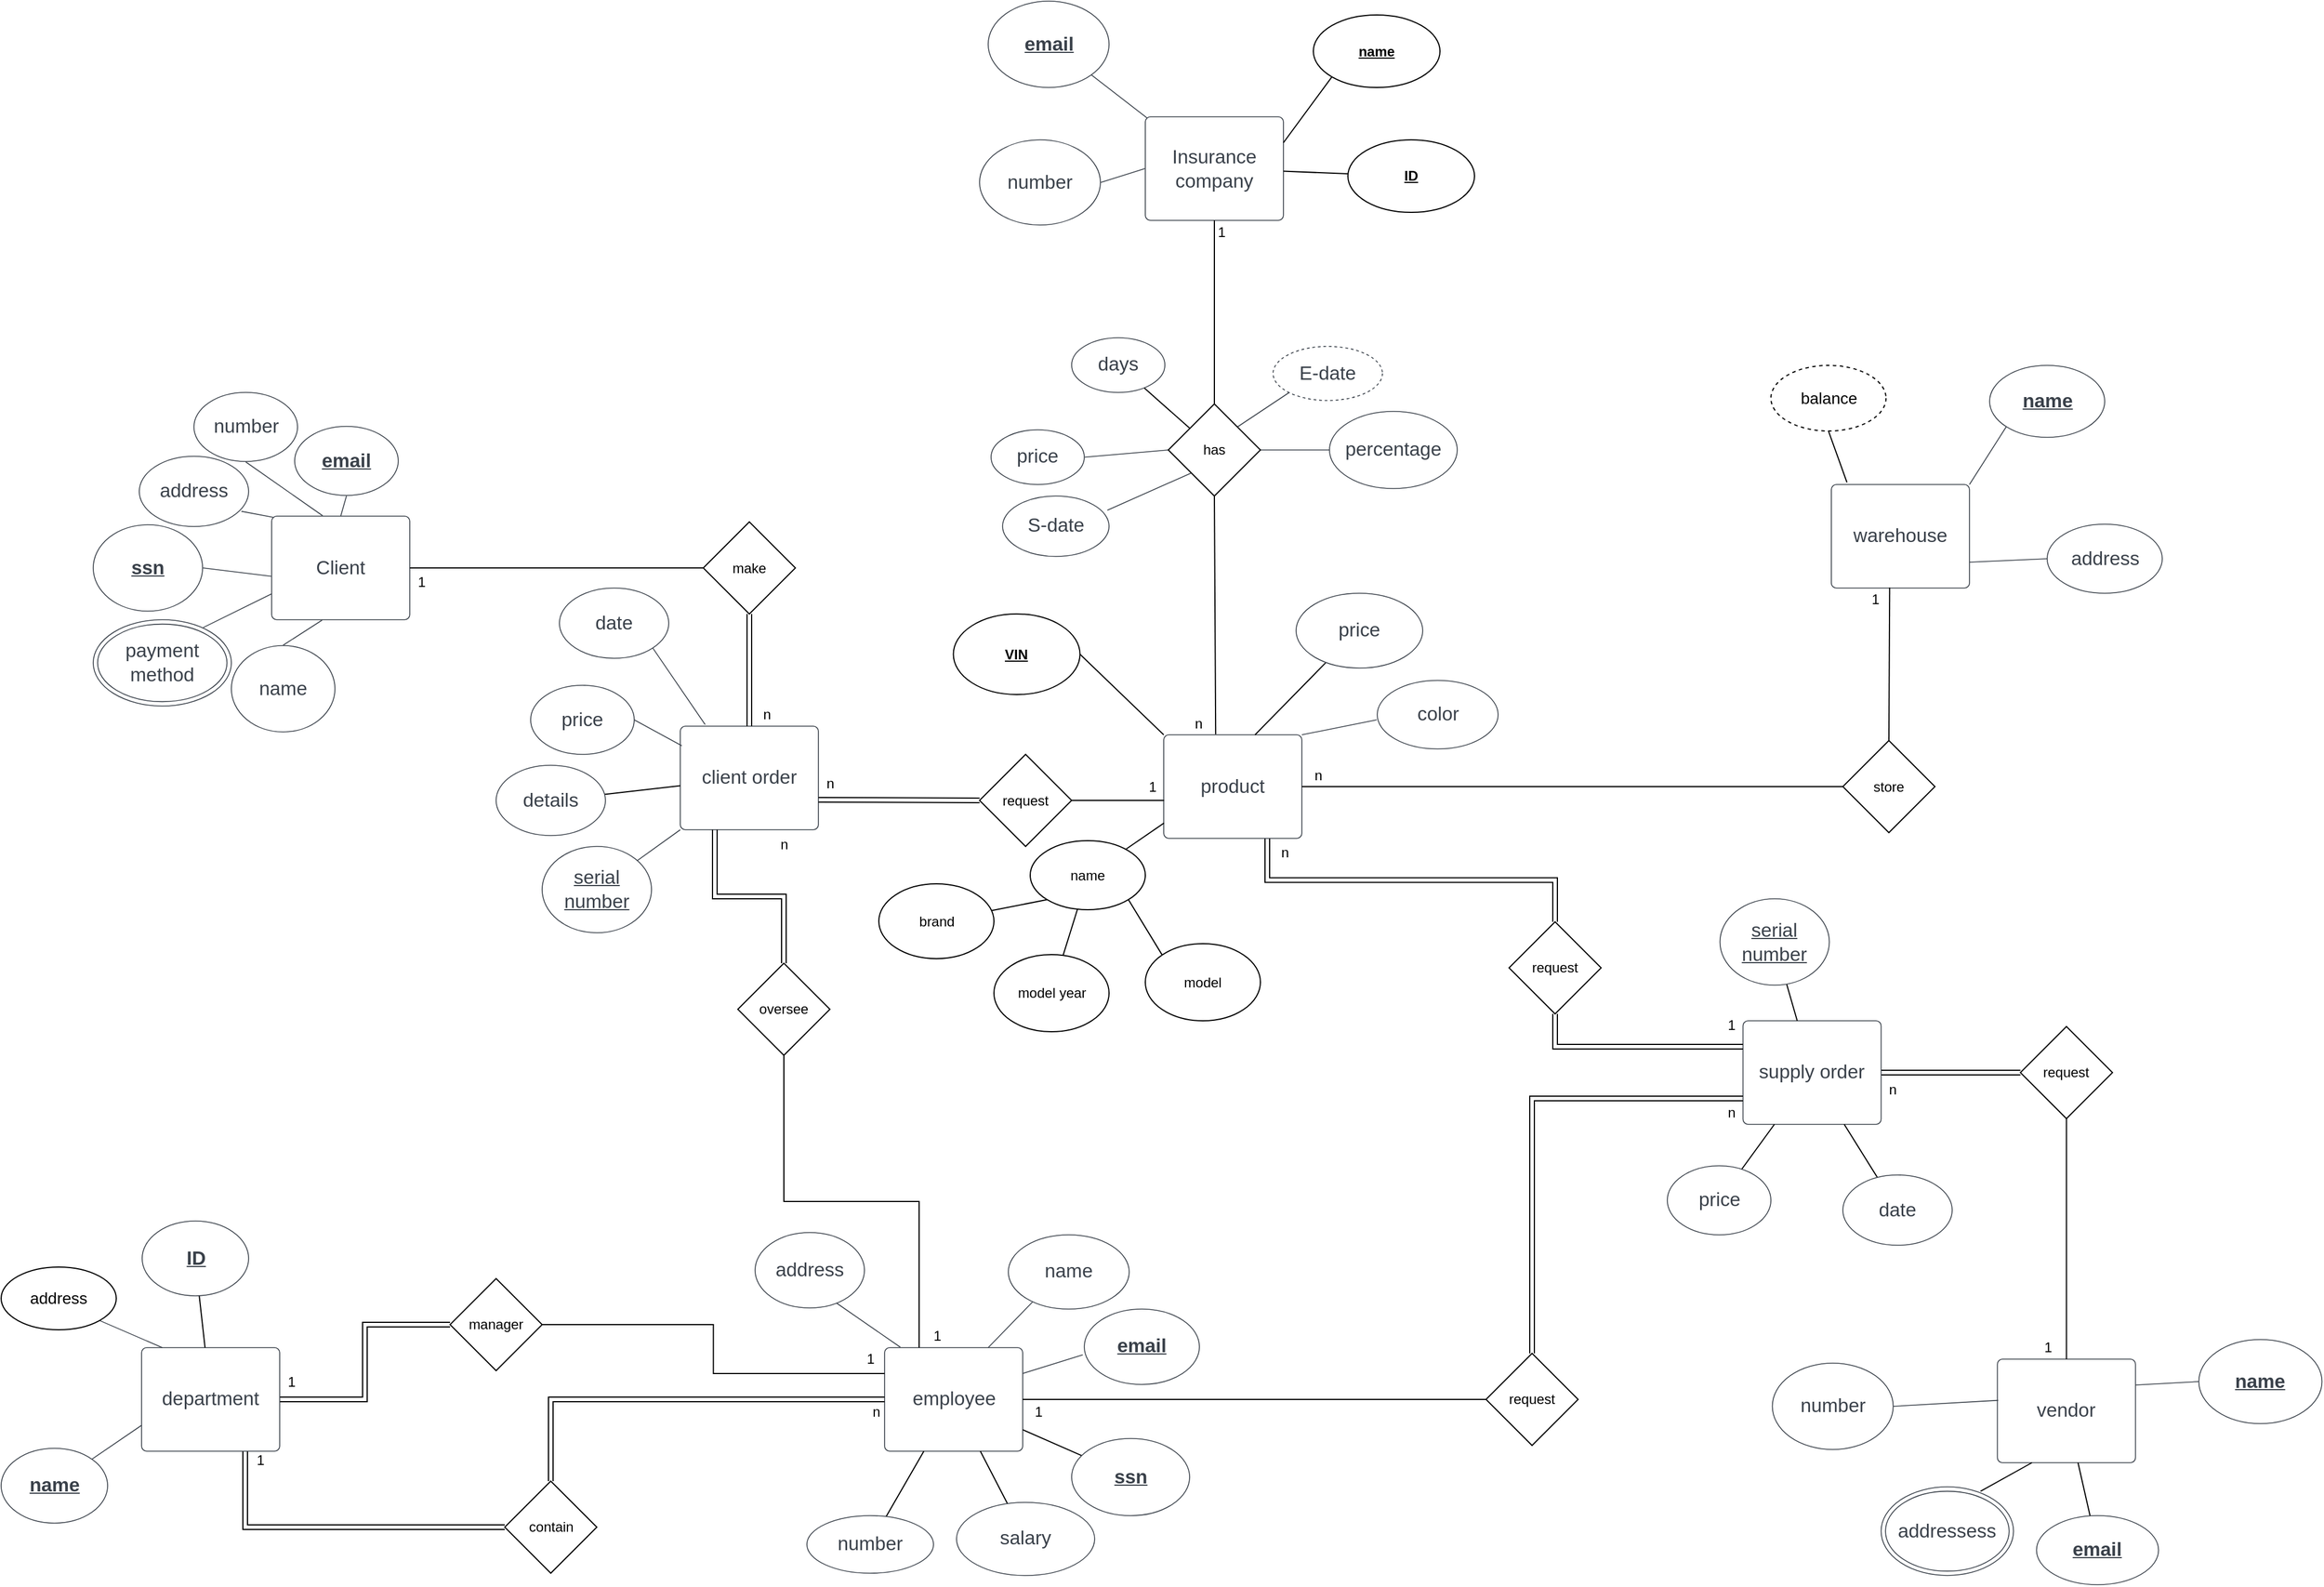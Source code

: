 <mxfile version="18.0.1" type="device"><diagram id="QlkDb2hm-8j36kFK8Ryo" name="Page-1"><mxGraphModel dx="3776" dy="1282" grid="1" gridSize="10" guides="1" tooltips="1" connect="1" arrows="1" fold="1" page="1" pageScale="1" pageWidth="850" pageHeight="1100" math="0" shadow="0" extFonts="Permanent Marker^https://fonts.googleapis.com/css?family=Permanent+Marker"><root><mxCell id="0"/><mxCell id="1" parent="0"/><UserObject label="Client" lucidchartObjectId="ARO3TUdv8oFJ" id="Ju1B-s04wiNiDV9jE0za-29"><mxCell style="html=1;overflow=block;blockSpacing=1;whiteSpace=wrap;fontSize=16.7;fontColor=#3a414a;spacing=9;strokeColor=#3a414a;strokeOpacity=100;rounded=1;absoluteArcSize=1;arcSize=9;strokeWidth=0.8;" parent="1" vertex="1"><mxGeometry x="-1355" y="457.5" width="120" height="90" as="geometry"/></mxCell></UserObject><UserObject label="payment method" lucidchartObjectId="6_O3gvG1D-ET" id="Ju1B-s04wiNiDV9jE0za-30"><mxCell style="html=1;overflow=block;blockSpacing=1;whiteSpace=wrap;shape=doubleEllipse;fontSize=16.7;fontColor=#3a414a;spacing=3.8;strokeColor=#3a414a;strokeOpacity=100;rounded=1;absoluteArcSize=1;arcSize=9;strokeWidth=0.8;" parent="1" vertex="1"><mxGeometry x="-1510" y="547.5" width="120" height="75" as="geometry"/></mxCell></UserObject><UserObject label="&lt;b&gt;ssn&lt;/b&gt;" lucidchartObjectId="~~O3ILNKw1R6" id="Ju1B-s04wiNiDV9jE0za-31"><mxCell style="html=1;overflow=block;blockSpacing=1;whiteSpace=wrap;ellipse;fontSize=16.7;fontColor=#3a414a;fontStyle=4;spacing=3.8;strokeColor=#3a414a;strokeOpacity=100;rounded=1;absoluteArcSize=1;arcSize=9;strokeWidth=0.8;" parent="1" vertex="1"><mxGeometry x="-1510" y="465" width="95" height="75" as="geometry"/></mxCell></UserObject><UserObject label="address" lucidchartObjectId="2jP3n9~RY5-6" id="Ju1B-s04wiNiDV9jE0za-32"><mxCell style="html=1;overflow=block;blockSpacing=1;whiteSpace=wrap;ellipse;fontSize=16.7;fontColor=#3a414a;spacing=3.8;strokeColor=#3a414a;strokeOpacity=100;rounded=1;absoluteArcSize=1;arcSize=9;strokeWidth=0.8;" parent="1" vertex="1"><mxGeometry x="-1470" y="405.5" width="95" height="61" as="geometry"/></mxCell></UserObject><UserObject label="number" lucidchartObjectId="5jP3eJToZjJV" id="Ju1B-s04wiNiDV9jE0za-33"><mxCell style="html=1;overflow=block;blockSpacing=1;whiteSpace=wrap;ellipse;fontSize=16.7;fontColor=#3a414a;spacing=3.8;strokeColor=#3a414a;strokeOpacity=100;rounded=1;absoluteArcSize=1;arcSize=9;strokeWidth=0.8;" parent="1" vertex="1"><mxGeometry x="-1422.5" y="350" width="90" height="60" as="geometry"/></mxCell></UserObject><UserObject label="&lt;u&gt;&lt;b&gt;email&lt;/b&gt;&lt;/u&gt;" lucidchartObjectId="RoP3I6bnpsZC" id="Ju1B-s04wiNiDV9jE0za-34"><mxCell style="html=1;overflow=block;blockSpacing=1;whiteSpace=wrap;ellipse;fontSize=16.7;fontColor=#3a414a;spacing=3.8;strokeColor=#3a414a;strokeOpacity=100;rounded=1;absoluteArcSize=1;arcSize=9;strokeWidth=0.8;" parent="1" vertex="1"><mxGeometry x="-1335" y="379.5" width="90" height="60" as="geometry"/></mxCell></UserObject><UserObject label="name" lucidchartObjectId="HqP3vU1MDUIB" id="Ju1B-s04wiNiDV9jE0za-35"><mxCell style="html=1;overflow=block;blockSpacing=1;whiteSpace=wrap;ellipse;fontSize=16.7;fontColor=#3a414a;spacing=3.8;strokeColor=#3a414a;strokeOpacity=100;rounded=1;absoluteArcSize=1;arcSize=9;strokeWidth=0.8;" parent="1" vertex="1"><mxGeometry x="-1390" y="570" width="90" height="75" as="geometry"/></mxCell></UserObject><UserObject label="" lucidchartObjectId="Df33JLy~ZWLr" id="Ju1B-s04wiNiDV9jE0za-36"><mxCell style="html=1;jettySize=18;whiteSpace=wrap;fontSize=13;strokeColor=#3a414a;strokeOpacity=100;strokeWidth=0.8;rounded=0;startArrow=none;endArrow=none;exitX=0.5;exitY=-0.005;exitPerimeter=0;entryX=0.365;entryY=1.004;entryPerimeter=0;" parent="1" source="Ju1B-s04wiNiDV9jE0za-35" target="Ju1B-s04wiNiDV9jE0za-29" edge="1"><mxGeometry width="100" height="100" relative="1" as="geometry"><Array as="points"/></mxGeometry></mxCell></UserObject><UserObject label="" lucidchartObjectId="Hf33ftryHAC4" id="Ju1B-s04wiNiDV9jE0za-37"><mxCell style="html=1;jettySize=18;whiteSpace=wrap;fontSize=13;strokeColor=#3a414a;strokeOpacity=100;strokeWidth=0.8;rounded=0;startArrow=none;endArrow=none;exitX=1.004;exitY=0.5;exitPerimeter=0;entryX=-0.003;entryY=0.581;entryPerimeter=0;" parent="1" source="Ju1B-s04wiNiDV9jE0za-31" target="Ju1B-s04wiNiDV9jE0za-29" edge="1"><mxGeometry width="100" height="100" relative="1" as="geometry"><Array as="points"/></mxGeometry></mxCell></UserObject><UserObject label="" lucidchartObjectId="Nf33qPYWiicM" id="Ju1B-s04wiNiDV9jE0za-38"><mxCell style="html=1;jettySize=18;whiteSpace=wrap;fontSize=13;strokeColor=#3a414a;strokeOpacity=100;strokeWidth=0.8;rounded=0;startArrow=none;endArrow=none;exitX=0.796;exitY=0.091;exitPerimeter=0;entryX=0;entryY=0.75;entryDx=0;entryDy=0;" parent="1" source="Ju1B-s04wiNiDV9jE0za-30" target="Ju1B-s04wiNiDV9jE0za-29" edge="1"><mxGeometry width="100" height="100" relative="1" as="geometry"><Array as="points"/><mxPoint x="-1360" y="537.5" as="targetPoint"/></mxGeometry></mxCell></UserObject><UserObject label="" lucidchartObjectId="Rf337YIS.cN1" id="Ju1B-s04wiNiDV9jE0za-39"><mxCell style="html=1;jettySize=18;whiteSpace=wrap;fontSize=13;strokeColor=#3a414a;strokeOpacity=100;strokeWidth=0.8;rounded=0;startArrow=none;endArrow=none;exitX=0.934;exitY=0.784;exitPerimeter=0;entryX=0.011;entryY=0.011;entryPerimeter=0;exitDx=0;exitDy=0;" parent="1" source="Ju1B-s04wiNiDV9jE0za-32" target="Ju1B-s04wiNiDV9jE0za-29" edge="1"><mxGeometry width="100" height="100" relative="1" as="geometry"><Array as="points"/></mxGeometry></mxCell></UserObject><UserObject label="" lucidchartObjectId="Wf33rEDzEEgu" id="Ju1B-s04wiNiDV9jE0za-40"><mxCell style="html=1;jettySize=18;whiteSpace=wrap;fontSize=13;strokeColor=#3a414a;strokeOpacity=100;strokeWidth=0.8;rounded=0;startArrow=none;endArrow=none;exitX=0.5;exitY=1.006;exitPerimeter=0;entryX=0.369;entryY=-0.004;entryPerimeter=0;" parent="1" source="Ju1B-s04wiNiDV9jE0za-33" target="Ju1B-s04wiNiDV9jE0za-29" edge="1"><mxGeometry width="100" height="100" relative="1" as="geometry"><Array as="points"/></mxGeometry></mxCell></UserObject><UserObject label="" lucidchartObjectId="3f33YAaPKwKT" id="Ju1B-s04wiNiDV9jE0za-41"><mxCell style="html=1;jettySize=18;whiteSpace=wrap;fontSize=13;strokeColor=#3a414a;strokeOpacity=100;strokeWidth=0.8;rounded=0;startArrow=none;endArrow=none;exitX=0.5;exitY=1.006;exitPerimeter=0;entryX=0.5;entryY=0;entryDx=0;entryDy=0;" parent="1" source="Ju1B-s04wiNiDV9jE0za-34" target="Ju1B-s04wiNiDV9jE0za-29" edge="1"><mxGeometry width="100" height="100" relative="1" as="geometry"><Array as="points"/><mxPoint x="-920" y="407.5" as="targetPoint"/></mxGeometry></mxCell></UserObject><UserObject label="Insurance company" lucidchartObjectId="DRO3cKEF_6A~" id="Ju1B-s04wiNiDV9jE0za-42"><mxCell style="html=1;overflow=block;blockSpacing=1;whiteSpace=wrap;fontSize=16.7;fontColor=#3a414a;spacing=9;strokeColor=#3a414a;strokeOpacity=100;rounded=1;absoluteArcSize=1;arcSize=9;strokeWidth=0.8;" parent="1" vertex="1"><mxGeometry x="-596" y="110.5" width="120" height="90" as="geometry"/></mxCell></UserObject><UserObject label="price" lucidchartObjectId="itP3z_Bdtvdr" id="Ju1B-s04wiNiDV9jE0za-43"><mxCell style="html=1;overflow=block;blockSpacing=1;whiteSpace=wrap;ellipse;fontSize=16.7;fontColor=#3a414a;spacing=3.8;strokeColor=#3a414a;strokeOpacity=100;rounded=1;absoluteArcSize=1;arcSize=9;fixDash=1;strokeWidth=0.8;" parent="1" vertex="1"><mxGeometry x="-730" y="382.5" width="81" height="47.5" as="geometry"/></mxCell></UserObject><UserObject label="number" lucidchartObjectId="~xP3_7B96k4G" id="Ju1B-s04wiNiDV9jE0za-46"><mxCell style="html=1;overflow=block;blockSpacing=1;whiteSpace=wrap;ellipse;fontSize=16.7;fontColor=#3a414a;spacing=3.8;strokeColor=#3a414a;strokeOpacity=100;rounded=1;absoluteArcSize=1;arcSize=9;strokeWidth=0.8;" parent="1" vertex="1"><mxGeometry x="-740" y="130.5" width="105" height="74" as="geometry"/></mxCell></UserObject><UserObject label="E-date" lucidchartObjectId="hFP3Lz~7xg~g" id="Ju1B-s04wiNiDV9jE0za-49"><mxCell style="html=1;overflow=block;blockSpacing=1;whiteSpace=wrap;ellipse;fontSize=16.7;fontColor=#3a414a;spacing=3.8;strokeColor=#3a414a;strokeOpacity=100;rounded=1;absoluteArcSize=1;arcSize=9;strokeWidth=0.8;dashed=1;" parent="1" vertex="1"><mxGeometry x="-485" y="310" width="95" height="47" as="geometry"/></mxCell></UserObject><UserObject label="S-date" lucidchartObjectId="lFP3TyBwA5So" id="Ju1B-s04wiNiDV9jE0za-50"><mxCell style="html=1;overflow=block;blockSpacing=1;whiteSpace=wrap;ellipse;fontSize=16.7;fontColor=#3a414a;spacing=3.8;strokeColor=#3a414a;strokeOpacity=100;rounded=1;absoluteArcSize=1;arcSize=9;strokeWidth=0.8;" parent="1" vertex="1"><mxGeometry x="-720" y="440" width="92.5" height="52.5" as="geometry"/></mxCell></UserObject><UserObject label="percentage" lucidchartObjectId="xHP3GzLvcdSs" id="Ju1B-s04wiNiDV9jE0za-51"><mxCell style="html=1;overflow=block;blockSpacing=1;whiteSpace=wrap;ellipse;fontSize=16.7;fontColor=#3a414a;spacing=3.8;strokeColor=#3a414a;strokeOpacity=100;rounded=1;absoluteArcSize=1;arcSize=9;strokeWidth=0.8;" parent="1" vertex="1"><mxGeometry x="-436" y="366.5" width="111" height="67" as="geometry"/></mxCell></UserObject><UserObject label="&lt;b&gt;&lt;u&gt;email&lt;/u&gt;&lt;/b&gt;" lucidchartObjectId="Q~23PzGVKHS4" id="Ju1B-s04wiNiDV9jE0za-53"><mxCell style="html=1;overflow=block;blockSpacing=1;whiteSpace=wrap;ellipse;fontSize=16.7;fontColor=#3a414a;spacing=3.8;strokeColor=#3a414a;strokeOpacity=100;rounded=1;absoluteArcSize=1;arcSize=9;strokeWidth=0.8;" parent="1" vertex="1"><mxGeometry x="-732.5" y="10" width="105" height="75" as="geometry"/></mxCell></UserObject><UserObject label="" lucidchartObjectId="jb33.KsbgbEO" id="Ju1B-s04wiNiDV9jE0za-54"><mxCell style="html=1;jettySize=18;whiteSpace=wrap;fontSize=13;strokeColor=#3a414a;strokeOpacity=100;strokeWidth=0.8;rounded=0;startArrow=none;endArrow=none;exitX=1.004;exitY=0.5;exitPerimeter=0;entryX=-0.003;entryY=0.5;entryPerimeter=0;" parent="1" source="Ju1B-s04wiNiDV9jE0za-46" target="Ju1B-s04wiNiDV9jE0za-42" edge="1"><mxGeometry width="100" height="100" relative="1" as="geometry"><Array as="points"/></mxGeometry></mxCell></UserObject><UserObject label="" lucidchartObjectId="Hb33UAJziAXG" id="Ju1B-s04wiNiDV9jE0za-55"><mxCell style="html=1;jettySize=18;whiteSpace=wrap;fontSize=13;strokeColor=#3a414a;strokeOpacity=100;strokeWidth=0.8;rounded=0;startArrow=none;endArrow=none;exitX=1;exitY=1;entryX=0.012;entryY=0.01;entryPerimeter=0;exitDx=0;exitDy=0;" parent="1" source="Ju1B-s04wiNiDV9jE0za-53" target="Ju1B-s04wiNiDV9jE0za-42" edge="1"><mxGeometry width="100" height="100" relative="1" as="geometry"><Array as="points"/></mxGeometry></mxCell></UserObject><UserObject label="" lucidchartObjectId="xc33A00ZzyI8" id="Ju1B-s04wiNiDV9jE0za-56"><mxCell style="html=1;jettySize=18;whiteSpace=wrap;fontSize=13;strokeColor=#3a414a;strokeOpacity=100;strokeWidth=0.8;rounded=0;startArrow=none;endArrow=none;exitX=1.004;exitY=0.5;exitPerimeter=0;entryX=0;entryY=0.5;entryDx=0;entryDy=0;" parent="1" source="Ju1B-s04wiNiDV9jE0za-43" target="SkXVqdaL5fs4ID__KrwA-20" edge="1"><mxGeometry width="100" height="100" relative="1" as="geometry"><Array as="points"/><mxPoint x="-142.769" y="434.2" as="targetPoint"/></mxGeometry></mxCell></UserObject><UserObject label="" lucidchartObjectId="6c339YWfg75v" id="Ju1B-s04wiNiDV9jE0za-58"><mxCell style="html=1;jettySize=18;whiteSpace=wrap;fontSize=13;strokeColor=#3a414a;strokeOpacity=100;strokeWidth=0.8;rounded=0;startArrow=none;endArrow=none;exitX=0;exitY=1;entryX=1;entryY=0;entryDx=0;entryDy=0;exitDx=0;exitDy=0;" parent="1" source="Ju1B-s04wiNiDV9jE0za-49" target="SkXVqdaL5fs4ID__KrwA-20" edge="1"><mxGeometry width="100" height="100" relative="1" as="geometry"><Array as="points"/><mxPoint x="-104.5" y="369.625" as="targetPoint"/></mxGeometry></mxCell></UserObject><UserObject label="" lucidchartObjectId="cd33_B96bCLD" id="Ju1B-s04wiNiDV9jE0za-59"><mxCell style="html=1;jettySize=18;whiteSpace=wrap;fontSize=13;strokeColor=#3a414a;strokeOpacity=100;strokeWidth=0.8;rounded=0;startArrow=none;endArrow=none;exitX=0.984;exitY=0.235;exitPerimeter=0;entryX=0;entryY=1;exitDx=0;exitDy=0;entryDx=0;entryDy=0;" parent="1" source="Ju1B-s04wiNiDV9jE0za-50" target="SkXVqdaL5fs4ID__KrwA-20" edge="1"><mxGeometry width="100" height="100" relative="1" as="geometry"><Array as="points"/><mxPoint x="-134.693" y="375.925" as="targetPoint"/></mxGeometry></mxCell></UserObject><UserObject label="" lucidchartObjectId="5d33IGbitTUL" id="Ju1B-s04wiNiDV9jE0za-61"><mxCell style="html=1;jettySize=18;whiteSpace=wrap;fontSize=13;strokeColor=#3a414a;strokeOpacity=100;strokeWidth=0.8;rounded=0;startArrow=none;endArrow=none;entryX=1;entryY=0.5;entryDx=0;entryDy=0;" parent="1" source="Ju1B-s04wiNiDV9jE0za-51" target="SkXVqdaL5fs4ID__KrwA-20" edge="1"><mxGeometry width="100" height="100" relative="1" as="geometry"><Array as="points"/><mxPoint x="-59.81" y="385.525" as="targetPoint"/></mxGeometry></mxCell></UserObject><UserObject label="vendor" lucidchartObjectId="HRO3SlKl6i22" id="Ju1B-s04wiNiDV9jE0za-66"><mxCell style="html=1;overflow=block;blockSpacing=1;whiteSpace=wrap;fontSize=16.7;fontColor=#3a414a;spacing=9;strokeColor=#3a414a;strokeOpacity=100;rounded=1;absoluteArcSize=1;arcSize=9;strokeWidth=0.8;" parent="1" vertex="1"><mxGeometry x="144.25" y="1190" width="120" height="90" as="geometry"/></mxCell></UserObject><UserObject label="&lt;b&gt;&lt;u&gt;name&lt;/u&gt;&lt;/b&gt;" lucidchartObjectId="S023v7f0qhFG" id="Ju1B-s04wiNiDV9jE0za-67"><mxCell style="html=1;overflow=block;blockSpacing=1;whiteSpace=wrap;ellipse;fontSize=16.7;fontColor=#3a414a;spacing=3.8;strokeColor=#3a414a;strokeOpacity=100;rounded=1;absoluteArcSize=1;arcSize=9;strokeWidth=0.8;" parent="1" vertex="1"><mxGeometry x="319.25" y="1173" width="107" height="73" as="geometry"/></mxCell></UserObject><UserObject label="number" lucidchartObjectId="h123T4jv4wJM" id="Ju1B-s04wiNiDV9jE0za-68"><mxCell style="html=1;overflow=block;blockSpacing=1;whiteSpace=wrap;ellipse;fontSize=16.7;fontColor=#3a414a;spacing=3.8;strokeColor=#3a414a;strokeOpacity=100;rounded=1;absoluteArcSize=1;arcSize=9;strokeWidth=0.8;" parent="1" vertex="1"><mxGeometry x="-51.25" y="1193.5" width="105" height="75" as="geometry"/></mxCell></UserObject><mxCell id="aByfSjUK0V7WFtehRuKp-12" value="" style="rounded=0;orthogonalLoop=1;jettySize=auto;html=1;fontSize=14;endArrow=none;endFill=0;" parent="1" source="Ju1B-s04wiNiDV9jE0za-69" target="Ju1B-s04wiNiDV9jE0za-66" edge="1"><mxGeometry relative="1" as="geometry"/></mxCell><UserObject label="&lt;b&gt;&lt;u&gt;email&lt;/u&gt;&lt;/b&gt;" lucidchartObjectId="L123NDHudSAe" id="Ju1B-s04wiNiDV9jE0za-69"><mxCell style="html=1;overflow=block;blockSpacing=1;whiteSpace=wrap;ellipse;fontSize=16.7;fontColor=#3a414a;spacing=3.8;strokeColor=#3a414a;strokeOpacity=100;rounded=1;absoluteArcSize=1;arcSize=9;strokeWidth=0.8;" parent="1" vertex="1"><mxGeometry x="178.25" y="1326" width="106" height="60" as="geometry"/></mxCell></UserObject><mxCell id="aByfSjUK0V7WFtehRuKp-7" value="" style="rounded=0;orthogonalLoop=1;jettySize=auto;html=1;fontSize=14;endArrow=none;endFill=0;exitX=0.751;exitY=0.049;exitDx=0;exitDy=0;exitPerimeter=0;entryX=0.25;entryY=1;entryDx=0;entryDy=0;" parent="1" source="Ju1B-s04wiNiDV9jE0za-70" target="Ju1B-s04wiNiDV9jE0za-66" edge="1"><mxGeometry relative="1" as="geometry"/></mxCell><UserObject label="addressess" lucidchartObjectId="l323j~WBcOJV" id="Ju1B-s04wiNiDV9jE0za-70"><mxCell style="html=1;overflow=block;blockSpacing=1;whiteSpace=wrap;shape=doubleEllipse;fontSize=16.7;fontColor=#3a414a;spacing=3.8;strokeColor=#3a414a;strokeOpacity=100;rounded=1;absoluteArcSize=1;arcSize=9;strokeWidth=0.8;" parent="1" vertex="1"><mxGeometry x="43.25" y="1301" width="115" height="77" as="geometry"/></mxCell></UserObject><UserObject label="" lucidchartObjectId="Ke33TSEnKUas" id="Ju1B-s04wiNiDV9jE0za-72"><mxCell style="html=1;jettySize=18;whiteSpace=wrap;fontSize=13;strokeColor=#3a414a;strokeOpacity=100;strokeWidth=0.8;rounded=0;startArrow=none;endArrow=none;exitX=1;exitY=0.5;entryX=0.006;entryY=0.398;entryPerimeter=0;entryDx=0;entryDy=0;exitDx=0;exitDy=0;" parent="1" source="Ju1B-s04wiNiDV9jE0za-68" target="Ju1B-s04wiNiDV9jE0za-66" edge="1"><mxGeometry width="100" height="100" relative="1" as="geometry"><Array as="points"/></mxGeometry></mxCell></UserObject><UserObject label="" lucidchartObjectId="Ve33058fsw4A" id="Ju1B-s04wiNiDV9jE0za-73"><mxCell style="html=1;jettySize=18;whiteSpace=wrap;fontSize=13;strokeColor=#3a414a;strokeOpacity=100;strokeWidth=0.8;rounded=0;startArrow=none;endArrow=none;exitX=0;exitY=0.5;entryX=1;entryY=0.25;entryDx=0;entryDy=0;exitDx=0;exitDy=0;" parent="1" source="Ju1B-s04wiNiDV9jE0za-67" target="Ju1B-s04wiNiDV9jE0za-66" edge="1"><mxGeometry width="100" height="100" relative="1" as="geometry"><Array as="points"/></mxGeometry></mxCell></UserObject><UserObject label="warehouse" lucidchartObjectId="tRO3mtGlYosb" id="Ju1B-s04wiNiDV9jE0za-75"><mxCell style="html=1;overflow=block;blockSpacing=1;whiteSpace=wrap;fontSize=16.7;fontColor=#3a414a;spacing=9;strokeColor=#3a414a;strokeOpacity=100;rounded=1;absoluteArcSize=1;arcSize=9;strokeWidth=0.8;" parent="1" vertex="1"><mxGeometry y="430" width="120" height="90" as="geometry"/></mxCell></UserObject><UserObject label="name" lucidchartObjectId="sh33huD6KKtm" id="Ju1B-s04wiNiDV9jE0za-76"><mxCell style="html=1;overflow=block;blockSpacing=1;whiteSpace=wrap;ellipse;fontSize=16.7;fontColor=#3a414a;fontStyle=5;spacing=3.8;strokeColor=#3a414a;strokeOpacity=100;rounded=1;absoluteArcSize=1;arcSize=9;strokeWidth=0.8;" parent="1" vertex="1"><mxGeometry x="137.5" y="326.5" width="100" height="62.5" as="geometry"/></mxCell></UserObject><UserObject label="address" lucidchartObjectId="Hh33vHlFmYxC" id="Ju1B-s04wiNiDV9jE0za-77"><mxCell style="html=1;overflow=block;blockSpacing=1;whiteSpace=wrap;ellipse;fontSize=16.7;fontColor=#3a414a;spacing=3.8;strokeColor=#3a414a;strokeOpacity=100;rounded=1;absoluteArcSize=1;arcSize=9;strokeWidth=0.8;" parent="1" vertex="1"><mxGeometry x="187.5" y="464.5" width="100" height="60" as="geometry"/></mxCell></UserObject><UserObject label="" lucidchartObjectId="wj33s~.Vqg_f" id="Ju1B-s04wiNiDV9jE0za-78"><mxCell style="html=1;jettySize=18;whiteSpace=wrap;fontSize=13;strokeColor=#3a414a;strokeOpacity=100;strokeWidth=0.8;rounded=0;startArrow=none;endArrow=none;exitX=0;exitY=1;entryX=1;entryY=0;entryDx=0;entryDy=0;exitDx=0;exitDy=0;" parent="1" source="Ju1B-s04wiNiDV9jE0za-76" target="Ju1B-s04wiNiDV9jE0za-75" edge="1"><mxGeometry width="100" height="100" relative="1" as="geometry"><Array as="points"/></mxGeometry></mxCell></UserObject><UserObject label="" lucidchartObjectId="Dj33AAHMUn7_" id="Ju1B-s04wiNiDV9jE0za-79"><mxCell style="html=1;jettySize=18;whiteSpace=wrap;fontSize=13;strokeColor=#3a414a;strokeOpacity=100;strokeWidth=0.8;rounded=0;startArrow=none;endArrow=none;exitX=0;exitY=0.5;entryX=1;entryY=0.75;entryDx=0;entryDy=0;exitDx=0;exitDy=0;" parent="1" source="Ju1B-s04wiNiDV9jE0za-77" target="Ju1B-s04wiNiDV9jE0za-75" edge="1"><mxGeometry width="100" height="100" relative="1" as="geometry"><Array as="points"/></mxGeometry></mxCell></UserObject><mxCell id="HrIIMEveUIZyqqRJ5HUQ-13" style="edgeStyle=orthogonalEdgeStyle;shape=link;rounded=0;orthogonalLoop=1;jettySize=auto;html=1;exitX=0.75;exitY=1;exitDx=0;exitDy=0;entryX=0.5;entryY=0;entryDx=0;entryDy=0;endArrow=none;endFill=0;" parent="1" source="Ju1B-s04wiNiDV9jE0za-80" target="HrIIMEveUIZyqqRJ5HUQ-11" edge="1"><mxGeometry relative="1" as="geometry"/></mxCell><UserObject label="product" lucidchartObjectId="LRO3M6K7K.2h" id="Ju1B-s04wiNiDV9jE0za-80"><mxCell style="html=1;overflow=block;blockSpacing=1;whiteSpace=wrap;fontSize=16.7;fontColor=#3a414a;spacing=9;strokeColor=#3a414a;strokeOpacity=100;rounded=1;absoluteArcSize=1;arcSize=9;strokeWidth=0.8;" parent="1" vertex="1"><mxGeometry x="-580" y="647.5" width="120" height="90" as="geometry"/></mxCell></UserObject><UserObject label="color" lucidchartObjectId="qn33Ap1LxovI" id="Ju1B-s04wiNiDV9jE0za-85"><mxCell style="html=1;overflow=block;blockSpacing=1;whiteSpace=wrap;ellipse;fontSize=16.7;fontColor=#3a414a;spacing=3.8;strokeColor=#3a414a;strokeOpacity=100;rounded=1;absoluteArcSize=1;arcSize=9;strokeWidth=0.8;" parent="1" vertex="1"><mxGeometry x="-394.5" y="600.25" width="105" height="59.5" as="geometry"/></mxCell></UserObject><mxCell id="Ju1B-s04wiNiDV9jE0za-88" style="edgeStyle=none;rounded=0;orthogonalLoop=1;jettySize=auto;html=1;exitX=0.233;exitY=0.93;exitDx=0;exitDy=0;entryX=0.661;entryY=0;entryDx=0;entryDy=0;endArrow=none;endFill=0;entryPerimeter=0;exitPerimeter=0;" parent="1" source="Ju1B-s04wiNiDV9jE0za-86" target="Ju1B-s04wiNiDV9jE0za-80" edge="1"><mxGeometry relative="1" as="geometry"/></mxCell><UserObject label="price" lucidchartObjectId="tn33qj_WqbMz" id="Ju1B-s04wiNiDV9jE0za-86"><mxCell style="html=1;overflow=block;blockSpacing=1;whiteSpace=wrap;ellipse;fontSize=16.7;fontColor=#3a414a;spacing=3.8;strokeColor=#3a414a;strokeOpacity=100;rounded=1;absoluteArcSize=1;arcSize=9;strokeWidth=0.8;" parent="1" vertex="1"><mxGeometry x="-465" y="524.5" width="110" height="65" as="geometry"/></mxCell></UserObject><UserObject label="" lucidchartObjectId="Cn33RNznYdQq" id="Ju1B-s04wiNiDV9jE0za-87"><mxCell style="html=1;jettySize=18;whiteSpace=wrap;fontSize=13;strokeColor=#3a414a;strokeOpacity=100;strokeWidth=0.8;rounded=0;startArrow=none;endArrow=none;entryX=1;entryY=0;entryDx=0;entryDy=0;" parent="1" target="Ju1B-s04wiNiDV9jE0za-80" edge="1"><mxGeometry width="100" height="100" relative="1" as="geometry"><Array as="points"/><mxPoint x="-395" y="634.5" as="sourcePoint"/></mxGeometry></mxCell></UserObject><UserObject label="client order" lucidchartObjectId="ARO3TUdv8oFJ" id="Ju1B-s04wiNiDV9jE0za-98"><mxCell style="html=1;overflow=block;blockSpacing=1;whiteSpace=wrap;fontSize=16.7;fontColor=#3a414a;spacing=9;strokeColor=#3a414a;strokeOpacity=100;rounded=1;absoluteArcSize=1;arcSize=9;strokeWidth=0.8;" parent="1" vertex="1"><mxGeometry x="-1000" y="640" width="120" height="90" as="geometry"/></mxCell></UserObject><UserObject label="serial number" lucidchartObjectId="~~O3ILNKw1R6" id="Ju1B-s04wiNiDV9jE0za-99"><mxCell style="html=1;overflow=block;blockSpacing=1;whiteSpace=wrap;ellipse;fontSize=16.7;fontColor=#3a414a;fontStyle=4;spacing=3.8;strokeColor=#3a414a;strokeOpacity=100;rounded=1;absoluteArcSize=1;arcSize=9;strokeWidth=0.8;" parent="1" vertex="1"><mxGeometry x="-1120" y="744.5" width="95" height="75" as="geometry"/></mxCell></UserObject><UserObject label="date" lucidchartObjectId="2jP3n9~RY5-6" id="Ju1B-s04wiNiDV9jE0za-100"><mxCell style="html=1;overflow=block;blockSpacing=1;whiteSpace=wrap;ellipse;fontSize=16.7;fontColor=#3a414a;spacing=3.8;strokeColor=#3a414a;strokeOpacity=100;rounded=1;absoluteArcSize=1;arcSize=9;strokeWidth=0.8;" parent="1" vertex="1"><mxGeometry x="-1105" y="520" width="95" height="61" as="geometry"/></mxCell></UserObject><UserObject label="price" lucidchartObjectId="RoP3I6bnpsZC" id="Ju1B-s04wiNiDV9jE0za-102"><mxCell style="html=1;overflow=block;blockSpacing=1;whiteSpace=wrap;ellipse;fontSize=16.7;fontColor=#3a414a;spacing=3.8;strokeColor=#3a414a;strokeOpacity=100;rounded=1;absoluteArcSize=1;arcSize=9;strokeWidth=0.8;" parent="1" vertex="1"><mxGeometry x="-1130" y="604.5" width="90" height="60" as="geometry"/></mxCell></UserObject><UserObject label="" lucidchartObjectId="Hf33ftryHAC4" id="Ju1B-s04wiNiDV9jE0za-103"><mxCell style="html=1;jettySize=18;whiteSpace=wrap;fontSize=13;strokeColor=#3a414a;strokeOpacity=100;strokeWidth=0.8;rounded=0;startArrow=none;endArrow=none;entryX=0;entryY=1;entryDx=0;entryDy=0;" parent="1" source="Ju1B-s04wiNiDV9jE0za-99" target="Ju1B-s04wiNiDV9jE0za-98" edge="1"><mxGeometry width="100" height="100" relative="1" as="geometry"><Array as="points"/></mxGeometry></mxCell></UserObject><UserObject label="" lucidchartObjectId="Rf337YIS.cN1" id="Ju1B-s04wiNiDV9jE0za-104"><mxCell style="html=1;jettySize=18;whiteSpace=wrap;fontSize=13;strokeColor=#3a414a;strokeOpacity=100;strokeWidth=0.8;rounded=0;startArrow=none;endArrow=none;exitX=1;exitY=1;entryX=0.18;entryY=-0.015;entryDx=0;entryDy=0;exitDx=0;exitDy=0;entryPerimeter=0;" parent="1" source="Ju1B-s04wiNiDV9jE0za-100" target="Ju1B-s04wiNiDV9jE0za-98" edge="1"><mxGeometry width="100" height="100" relative="1" as="geometry"><Array as="points"/></mxGeometry></mxCell></UserObject><UserObject label="" lucidchartObjectId="3f33YAaPKwKT" id="Ju1B-s04wiNiDV9jE0za-106"><mxCell style="html=1;jettySize=18;whiteSpace=wrap;fontSize=13;strokeColor=#3a414a;strokeOpacity=100;strokeWidth=0.8;rounded=0;startArrow=none;endArrow=none;exitX=1;exitY=0.5;entryX=0.011;entryY=0.189;entryDx=0;entryDy=0;entryPerimeter=0;exitDx=0;exitDy=0;" parent="1" source="Ju1B-s04wiNiDV9jE0za-102" target="Ju1B-s04wiNiDV9jE0za-98" edge="1"><mxGeometry width="100" height="100" relative="1" as="geometry"><Array as="points"/></mxGeometry></mxCell></UserObject><mxCell id="HrIIMEveUIZyqqRJ5HUQ-6" style="edgeStyle=orthogonalEdgeStyle;rounded=0;orthogonalLoop=1;jettySize=auto;html=1;exitX=1;exitY=0.5;exitDx=0;exitDy=0;entryX=0;entryY=0.5;entryDx=0;entryDy=0;endArrow=none;endFill=0;shape=link;" parent="1" source="Ju1B-s04wiNiDV9jE0za-107" target="SkXVqdaL5fs4ID__KrwA-66" edge="1"><mxGeometry relative="1" as="geometry"/></mxCell><mxCell id="HrIIMEveUIZyqqRJ5HUQ-7" style="edgeStyle=orthogonalEdgeStyle;shape=link;rounded=0;orthogonalLoop=1;jettySize=auto;html=1;exitX=0.75;exitY=1;exitDx=0;exitDy=0;entryX=0;entryY=0.5;entryDx=0;entryDy=0;endArrow=none;endFill=0;" parent="1" source="Ju1B-s04wiNiDV9jE0za-107" target="SkXVqdaL5fs4ID__KrwA-57" edge="1"><mxGeometry relative="1" as="geometry"/></mxCell><UserObject label="department" lucidchartObjectId="ARO3TUdv8oFJ" id="Ju1B-s04wiNiDV9jE0za-107"><mxCell style="html=1;overflow=block;blockSpacing=1;whiteSpace=wrap;fontSize=16.7;fontColor=#3a414a;spacing=9;strokeColor=#3a414a;strokeOpacity=100;rounded=1;absoluteArcSize=1;arcSize=9;strokeWidth=0.8;" parent="1" vertex="1"><mxGeometry x="-1468" y="1180" width="120" height="90" as="geometry"/></mxCell></UserObject><UserObject label="name" lucidchartObjectId="~~O3ILNKw1R6" id="Ju1B-s04wiNiDV9jE0za-108"><mxCell style="html=1;overflow=block;blockSpacing=1;whiteSpace=wrap;ellipse;fontSize=16.7;fontColor=#3a414a;fontStyle=5;spacing=3.8;strokeColor=#3a414a;strokeOpacity=100;rounded=1;absoluteArcSize=1;arcSize=9;strokeWidth=0.8;" parent="1" vertex="1"><mxGeometry x="-1590" y="1267.5" width="92.5" height="65" as="geometry"/></mxCell></UserObject><UserObject label="" lucidchartObjectId="Hf33ftryHAC4" id="Ju1B-s04wiNiDV9jE0za-110"><mxCell style="html=1;jettySize=18;whiteSpace=wrap;fontSize=13;strokeColor=#3a414a;strokeOpacity=100;strokeWidth=0.8;rounded=0;startArrow=none;endArrow=none;exitX=1;exitY=0;entryX=0;entryY=0.75;entryDx=0;entryDy=0;exitDx=0;exitDy=0;" parent="1" source="Ju1B-s04wiNiDV9jE0za-108" target="Ju1B-s04wiNiDV9jE0za-107" edge="1"><mxGeometry width="100" height="100" relative="1" as="geometry"><Array as="points"/></mxGeometry></mxCell></UserObject><UserObject label="" lucidchartObjectId="Rf337YIS.cN1" id="Ju1B-s04wiNiDV9jE0za-111"><mxCell style="html=1;jettySize=18;whiteSpace=wrap;fontSize=13;strokeColor=#3a414a;strokeOpacity=100;strokeWidth=0.8;rounded=0;startArrow=none;endArrow=none;exitX=1;exitY=1;entryX=0.15;entryY=0;entryDx=0;entryDy=0;exitDx=0;exitDy=0;entryPerimeter=0;" parent="1" source="SkXVqdaL5fs4ID__KrwA-122" target="Ju1B-s04wiNiDV9jE0za-107" edge="1"><mxGeometry width="100" height="100" relative="1" as="geometry"><Array as="points"/><mxPoint x="-1444" y="1300.0" as="sourcePoint"/></mxGeometry></mxCell></UserObject><UserObject label="employee" lucidchartObjectId="LRO3M6K7K.2h" id="Ju1B-s04wiNiDV9jE0za-117"><mxCell style="html=1;overflow=block;blockSpacing=1;whiteSpace=wrap;fontSize=16.7;fontColor=#3a414a;spacing=9;strokeColor=#3a414a;strokeOpacity=100;rounded=1;absoluteArcSize=1;arcSize=9;strokeWidth=0.8;" parent="1" vertex="1"><mxGeometry x="-822.5" y="1180" width="120" height="90" as="geometry"/></mxCell></UserObject><UserObject label="name" lucidchartObjectId="ol33IWGq2QXr" id="Ju1B-s04wiNiDV9jE0za-118"><mxCell style="html=1;overflow=block;blockSpacing=1;whiteSpace=wrap;ellipse;fontSize=16.7;fontColor=#3a414a;spacing=3.8;strokeColor=#3a414a;strokeOpacity=100;rounded=1;absoluteArcSize=1;arcSize=9;strokeWidth=0.8;" parent="1" vertex="1"><mxGeometry x="-715" y="1082" width="105" height="64.5" as="geometry"/></mxCell></UserObject><mxCell id="HrIIMEveUIZyqqRJ5HUQ-3" value="" style="rounded=0;orthogonalLoop=1;jettySize=auto;html=1;endArrow=none;endFill=0;" parent="1" source="Ju1B-s04wiNiDV9jE0za-119" target="Ju1B-s04wiNiDV9jE0za-117" edge="1"><mxGeometry relative="1" as="geometry"/></mxCell><UserObject label="ssn" lucidchartObjectId="1l33O8FmixBL" id="Ju1B-s04wiNiDV9jE0za-119"><mxCell style="html=1;overflow=block;blockSpacing=1;whiteSpace=wrap;ellipse;fontSize=16.7;fontColor=#3a414a;fontStyle=5;spacing=3.8;strokeColor=#3a414a;strokeOpacity=100;rounded=1;absoluteArcSize=1;arcSize=9;strokeWidth=0.8;" parent="1" vertex="1"><mxGeometry x="-660" y="1259" width="102.5" height="67" as="geometry"/></mxCell></UserObject><UserObject label="address" lucidchartObjectId="qn33Ap1LxovI" id="Ju1B-s04wiNiDV9jE0za-121"><mxCell style="html=1;overflow=block;blockSpacing=1;whiteSpace=wrap;ellipse;fontSize=16.7;fontColor=#3a414a;spacing=3.8;strokeColor=#3a414a;strokeOpacity=100;rounded=1;absoluteArcSize=1;arcSize=9;strokeWidth=0.8;" parent="1" vertex="1"><mxGeometry x="-935" y="1080" width="95" height="65.5" as="geometry"/></mxCell></UserObject><mxCell id="HrIIMEveUIZyqqRJ5HUQ-5" value="" style="edgeStyle=none;rounded=0;orthogonalLoop=1;jettySize=auto;html=1;endArrow=none;endFill=0;" parent="1" source="Ju1B-s04wiNiDV9jE0za-122" target="Ju1B-s04wiNiDV9jE0za-117" edge="1"><mxGeometry relative="1" as="geometry"/></mxCell><UserObject label="number" lucidchartObjectId="tn33qj_WqbMz" id="Ju1B-s04wiNiDV9jE0za-122"><mxCell style="html=1;overflow=block;blockSpacing=1;whiteSpace=wrap;ellipse;fontSize=16.7;fontColor=#3a414a;spacing=3.8;strokeColor=#3a414a;strokeOpacity=100;rounded=1;absoluteArcSize=1;arcSize=9;strokeWidth=0.8;" parent="1" vertex="1"><mxGeometry x="-890" y="1326" width="110" height="50" as="geometry"/></mxCell></UserObject><mxCell id="HrIIMEveUIZyqqRJ5HUQ-4" value="" style="edgeStyle=none;rounded=0;orthogonalLoop=1;jettySize=auto;html=1;endArrow=none;endFill=0;" parent="1" source="Ju1B-s04wiNiDV9jE0za-123" target="Ju1B-s04wiNiDV9jE0za-117" edge="1"><mxGeometry relative="1" as="geometry"/></mxCell><UserObject label="salary" lucidchartObjectId="aq53OpvKdEPl" id="Ju1B-s04wiNiDV9jE0za-123"><mxCell style="html=1;overflow=block;blockSpacing=1;whiteSpace=wrap;ellipse;fontSize=16.7;fontColor=#3a414a;spacing=3.8;strokeColor=#3a414a;strokeOpacity=100;rounded=1;absoluteArcSize=1;arcSize=9;strokeWidth=0.8;" parent="1" vertex="1"><mxGeometry x="-760" y="1314.5" width="120" height="63.5" as="geometry"/></mxCell></UserObject><UserObject label="&lt;b&gt;&lt;u&gt;email&lt;/u&gt;&lt;/b&gt;" lucidchartObjectId="dq53BaMMNntJ" id="Ju1B-s04wiNiDV9jE0za-124"><mxCell style="html=1;overflow=block;blockSpacing=1;whiteSpace=wrap;ellipse;fontSize=16.7;fontColor=#3a414a;spacing=3.8;strokeColor=#3a414a;strokeOpacity=100;rounded=1;absoluteArcSize=1;arcSize=9;strokeWidth=0.8;" parent="1" vertex="1"><mxGeometry x="-649" y="1146.5" width="100" height="65.5" as="geometry"/></mxCell></UserObject><UserObject label="" lucidchartObjectId="nr53yhEOSoRV" id="Ju1B-s04wiNiDV9jE0za-127"><mxCell style="html=1;jettySize=18;whiteSpace=wrap;fontSize=13;strokeColor=#3a414a;strokeOpacity=100;strokeWidth=0.8;rounded=0;startArrow=none;endArrow=none;exitX=-0.003;exitY=0.5;exitPerimeter=0;entryX=1;entryY=0.25;entryDx=0;entryDy=0;" parent="1" target="Ju1B-s04wiNiDV9jE0za-117" edge="1"><mxGeometry width="100" height="100" relative="1" as="geometry"><Array as="points"/><mxPoint x="-650.3" y="1186.25" as="sourcePoint"/></mxGeometry></mxCell></UserObject><UserObject label="" lucidchartObjectId="yr53wJ-BHI5l" id="Ju1B-s04wiNiDV9jE0za-128"><mxCell style="html=1;jettySize=18;whiteSpace=wrap;fontSize=13;strokeColor=#3a414a;strokeOpacity=100;strokeWidth=0.8;rounded=0;startArrow=none;endArrow=none;exitX=0.2;exitY=0.905;exitPerimeter=0;entryX=0.75;entryY=0;entryDx=0;entryDy=0;" parent="1" source="Ju1B-s04wiNiDV9jE0za-118" target="Ju1B-s04wiNiDV9jE0za-117" edge="1"><mxGeometry width="100" height="100" relative="1" as="geometry"><Array as="points"/></mxGeometry></mxCell></UserObject><UserObject label="" lucidchartObjectId="Dr531IUIBYZp" id="Ju1B-s04wiNiDV9jE0za-129"><mxCell style="html=1;jettySize=18;whiteSpace=wrap;fontSize=13;strokeColor=#3a414a;strokeOpacity=100;strokeWidth=0.8;rounded=0;startArrow=none;endArrow=none;exitX=0.748;exitY=0.939;exitPerimeter=0;entryX=0.114;entryY=-0.004;entryPerimeter=0;" parent="1" source="Ju1B-s04wiNiDV9jE0za-121" target="Ju1B-s04wiNiDV9jE0za-117" edge="1"><mxGeometry width="100" height="100" relative="1" as="geometry"><Array as="points"/></mxGeometry></mxCell></UserObject><mxCell id="SkXVqdaL5fs4ID__KrwA-13" value="store" style="rhombus;whiteSpace=wrap;html=1;" parent="1" vertex="1"><mxGeometry x="10" y="652.5" width="80" height="80" as="geometry"/></mxCell><mxCell id="SkXVqdaL5fs4ID__KrwA-16" value="" style="endArrow=none;html=1;rounded=0;strokeColor=default;edgeStyle=orthogonalEdgeStyle;" parent="1" source="Ju1B-s04wiNiDV9jE0za-80" target="SkXVqdaL5fs4ID__KrwA-13" edge="1"><mxGeometry relative="1" as="geometry"><mxPoint x="-575" y="644.5" as="sourcePoint"/><mxPoint x="-575" y="534.5" as="targetPoint"/></mxGeometry></mxCell><mxCell id="SkXVqdaL5fs4ID__KrwA-17" value="" style="endArrow=none;html=1;rounded=0;strokeColor=default;entryX=0.5;entryY=0;entryDx=0;entryDy=0;exitX=0.422;exitY=0.996;exitDx=0;exitDy=0;exitPerimeter=0;" parent="1" source="Ju1B-s04wiNiDV9jE0za-75" target="SkXVqdaL5fs4ID__KrwA-13" edge="1"><mxGeometry relative="1" as="geometry"><mxPoint x="510" y="470" as="sourcePoint"/><mxPoint x="460" y="540" as="targetPoint"/></mxGeometry></mxCell><mxCell id="aByfSjUK0V7WFtehRuKp-5" value="" style="rounded=0;orthogonalLoop=1;jettySize=auto;html=1;fontSize=14;endArrow=none;endFill=0;entryX=0.376;entryY=-0.006;entryDx=0;entryDy=0;entryPerimeter=0;exitX=0.5;exitY=1;exitDx=0;exitDy=0;" parent="1" source="SkXVqdaL5fs4ID__KrwA-20" target="Ju1B-s04wiNiDV9jE0za-80" edge="1"><mxGeometry relative="1" as="geometry"><mxPoint x="-535" y="624.5" as="targetPoint"/></mxGeometry></mxCell><mxCell id="SkXVqdaL5fs4ID__KrwA-20" value="has" style="rhombus;whiteSpace=wrap;html=1;" parent="1" vertex="1"><mxGeometry x="-576" y="360" width="80" height="80" as="geometry"/></mxCell><mxCell id="SkXVqdaL5fs4ID__KrwA-21" value="" style="endArrow=none;html=1;rounded=0;strokeColor=default;entryX=0.5;entryY=0;entryDx=0;entryDy=0;exitX=0.5;exitY=1;exitDx=0;exitDy=0;edgeStyle=orthogonalEdgeStyle;" parent="1" source="Ju1B-s04wiNiDV9jE0za-42" target="SkXVqdaL5fs4ID__KrwA-20" edge="1"><mxGeometry relative="1" as="geometry"><mxPoint x="-50" y="520" as="sourcePoint"/><mxPoint x="300" y="520" as="targetPoint"/></mxGeometry></mxCell><mxCell id="SkXVqdaL5fs4ID__KrwA-23" value="1" style="text;html=1;align=center;verticalAlign=middle;resizable=0;points=[];autosize=1;strokeColor=none;fillColor=none;" parent="1" vertex="1"><mxGeometry x="-600" y="682.5" width="20" height="20" as="geometry"/></mxCell><mxCell id="SkXVqdaL5fs4ID__KrwA-24" value="1" style="text;html=1;align=center;verticalAlign=middle;resizable=0;points=[];autosize=1;strokeColor=none;fillColor=none;" parent="1" vertex="1"><mxGeometry x="-540" y="200.5" width="20" height="20" as="geometry"/></mxCell><mxCell id="SkXVqdaL5fs4ID__KrwA-25" value="request" style="rhombus;whiteSpace=wrap;html=1;" parent="1" vertex="1"><mxGeometry x="-740" y="664.5" width="80" height="80" as="geometry"/></mxCell><mxCell id="SkXVqdaL5fs4ID__KrwA-27" value="" style="endArrow=none;html=1;rounded=0;strokeColor=default;exitX=1;exitY=0.5;exitDx=0;exitDy=0;edgeStyle=orthogonalEdgeStyle;entryX=0.003;entryY=0.633;entryDx=0;entryDy=0;entryPerimeter=0;" parent="1" source="SkXVqdaL5fs4ID__KrwA-25" target="Ju1B-s04wiNiDV9jE0za-80" edge="1"><mxGeometry relative="1" as="geometry"><mxPoint x="60" y="950" as="sourcePoint"/><mxPoint x="-580" y="705" as="targetPoint"/></mxGeometry></mxCell><mxCell id="SkXVqdaL5fs4ID__KrwA-28" value="n" style="text;html=1;align=center;verticalAlign=middle;resizable=0;points=[];autosize=1;strokeColor=none;fillColor=none;" parent="1" vertex="1"><mxGeometry x="-935" y="620" width="20" height="20" as="geometry"/></mxCell><mxCell id="SkXVqdaL5fs4ID__KrwA-29" value="n" style="text;html=1;align=center;verticalAlign=middle;resizable=0;points=[];autosize=1;strokeColor=none;fillColor=none;" parent="1" vertex="1"><mxGeometry x="-485" y="739.5" width="20" height="20" as="geometry"/></mxCell><mxCell id="HrIIMEveUIZyqqRJ5HUQ-17" style="edgeStyle=orthogonalEdgeStyle;rounded=0;orthogonalLoop=1;jettySize=auto;html=1;exitX=0;exitY=0.5;exitDx=0;exitDy=0;entryX=1;entryY=0.5;entryDx=0;entryDy=0;endArrow=none;endFill=0;shape=link;" parent="1" source="SkXVqdaL5fs4ID__KrwA-31" target="HrIIMEveUIZyqqRJ5HUQ-10" edge="1"><mxGeometry relative="1" as="geometry"/></mxCell><mxCell id="HrIIMEveUIZyqqRJ5HUQ-18" style="edgeStyle=orthogonalEdgeStyle;rounded=0;orthogonalLoop=1;jettySize=auto;html=1;exitX=0.5;exitY=1;exitDx=0;exitDy=0;entryX=0.5;entryY=0;entryDx=0;entryDy=0;endArrow=none;endFill=0;" parent="1" source="SkXVqdaL5fs4ID__KrwA-31" target="Ju1B-s04wiNiDV9jE0za-66" edge="1"><mxGeometry relative="1" as="geometry"/></mxCell><mxCell id="SkXVqdaL5fs4ID__KrwA-31" value="request" style="rhombus;whiteSpace=wrap;html=1;" parent="1" vertex="1"><mxGeometry x="164.25" y="901" width="80" height="80" as="geometry"/></mxCell><mxCell id="SkXVqdaL5fs4ID__KrwA-38" value="" style="endArrow=none;html=1;rounded=0;strokeColor=default;exitX=0;exitY=0.5;exitDx=0;exitDy=0;entryX=1;entryY=0.5;entryDx=0;entryDy=0;" parent="1" source="SkXVqdaL5fs4ID__KrwA-37" target="Ju1B-s04wiNiDV9jE0za-29" edge="1"><mxGeometry relative="1" as="geometry"><mxPoint x="-370" y="690" as="sourcePoint"/><mxPoint x="-210" y="690" as="targetPoint"/></mxGeometry></mxCell><mxCell id="SkXVqdaL5fs4ID__KrwA-40" value="1" style="text;html=1;align=center;verticalAlign=middle;resizable=0;points=[];autosize=1;strokeColor=none;fillColor=none;" parent="1" vertex="1"><mxGeometry x="-1235" y="504.5" width="20" height="20" as="geometry"/></mxCell><mxCell id="SkXVqdaL5fs4ID__KrwA-50" value="1" style="text;html=1;align=center;verticalAlign=middle;resizable=0;points=[];autosize=1;strokeColor=none;fillColor=none;" parent="1" vertex="1"><mxGeometry x="27.5" y="520" width="20" height="20" as="geometry"/></mxCell><mxCell id="SkXVqdaL5fs4ID__KrwA-51" value="oversee" style="rhombus;whiteSpace=wrap;html=1;" parent="1" vertex="1"><mxGeometry x="-950" y="846" width="80" height="80" as="geometry"/></mxCell><mxCell id="SkXVqdaL5fs4ID__KrwA-52" value="" style="endArrow=none;html=1;rounded=0;strokeColor=default;exitX=0.25;exitY=0;exitDx=0;exitDy=0;entryX=0.5;entryY=1;entryDx=0;entryDy=0;edgeStyle=orthogonalEdgeStyle;" parent="1" source="Ju1B-s04wiNiDV9jE0za-117" target="SkXVqdaL5fs4ID__KrwA-51" edge="1"><mxGeometry relative="1" as="geometry"><mxPoint x="-620" y="710" as="sourcePoint"/><mxPoint x="-460" y="710" as="targetPoint"/></mxGeometry></mxCell><mxCell id="SkXVqdaL5fs4ID__KrwA-57" value="contain" style="rhombus;whiteSpace=wrap;html=1;" parent="1" vertex="1"><mxGeometry x="-1152.5" y="1296" width="80" height="80" as="geometry"/></mxCell><mxCell id="SkXVqdaL5fs4ID__KrwA-64" value="1" style="text;html=1;align=center;verticalAlign=middle;resizable=0;points=[];autosize=1;strokeColor=none;fillColor=none;" parent="1" vertex="1"><mxGeometry x="-1348" y="1200" width="20" height="20" as="geometry"/></mxCell><mxCell id="SkXVqdaL5fs4ID__KrwA-66" value="manager" style="rhombus;whiteSpace=wrap;html=1;" parent="1" vertex="1"><mxGeometry x="-1200" y="1120" width="80" height="80" as="geometry"/></mxCell><mxCell id="SkXVqdaL5fs4ID__KrwA-68" value="" style="endArrow=none;html=1;rounded=0;strokeColor=default;entryX=1;entryY=0.5;entryDx=0;entryDy=0;exitX=0;exitY=0.25;exitDx=0;exitDy=0;edgeStyle=orthogonalEdgeStyle;" parent="1" source="Ju1B-s04wiNiDV9jE0za-117" target="SkXVqdaL5fs4ID__KrwA-66" edge="1"><mxGeometry relative="1" as="geometry"><mxPoint x="-460" y="437.143" as="sourcePoint"/><mxPoint x="-550" y="690" as="targetPoint"/></mxGeometry></mxCell><mxCell id="SkXVqdaL5fs4ID__KrwA-70" value="1" style="text;html=1;align=center;verticalAlign=middle;resizable=0;points=[];autosize=1;strokeColor=none;fillColor=none;" parent="1" vertex="1"><mxGeometry x="-1375" y="1267.5" width="20" height="20" as="geometry"/></mxCell><mxCell id="aByfSjUK0V7WFtehRuKp-2" value="" style="edgeStyle=orthogonalEdgeStyle;shape=link;rounded=0;orthogonalLoop=1;jettySize=auto;html=1;fontSize=14;entryX=0.5;entryY=0;entryDx=0;entryDy=0;" parent="1" source="SkXVqdaL5fs4ID__KrwA-37" target="Ju1B-s04wiNiDV9jE0za-98" edge="1"><mxGeometry relative="1" as="geometry"><mxPoint x="-950" y="622.5" as="targetPoint"/></mxGeometry></mxCell><mxCell id="SkXVqdaL5fs4ID__KrwA-37" value="make" style="rhombus;whiteSpace=wrap;html=1;" parent="1" vertex="1"><mxGeometry x="-980" y="462.5" width="80" height="80" as="geometry"/></mxCell><mxCell id="SkXVqdaL5fs4ID__KrwA-97" value="" style="endArrow=none;html=1;rounded=0;strokeColor=default;exitX=0.5;exitY=0;exitDx=0;exitDy=0;entryX=0.25;entryY=1;entryDx=0;entryDy=0;shape=link;edgeStyle=orthogonalEdgeStyle;" parent="1" source="SkXVqdaL5fs4ID__KrwA-51" target="Ju1B-s04wiNiDV9jE0za-98" edge="1"><mxGeometry relative="1" as="geometry"><mxPoint x="-660" y="980" as="sourcePoint"/><mxPoint x="-500" y="980" as="targetPoint"/></mxGeometry></mxCell><mxCell id="SkXVqdaL5fs4ID__KrwA-101" value="" style="endArrow=none;html=1;rounded=0;strokeColor=default;entryX=0;entryY=0.5;entryDx=0;entryDy=0;shape=link;edgeStyle=orthogonalEdgeStyle;" parent="1" target="SkXVqdaL5fs4ID__KrwA-25" edge="1"><mxGeometry relative="1" as="geometry"><mxPoint x="-880" y="704" as="sourcePoint"/><mxPoint x="-290" y="1030" as="targetPoint"/></mxGeometry></mxCell><mxCell id="SkXVqdaL5fs4ID__KrwA-102" value="" style="endArrow=none;html=1;rounded=0;strokeColor=default;entryX=0.5;entryY=0;entryDx=0;entryDy=0;shape=link;edgeStyle=orthogonalEdgeStyle;exitX=0;exitY=0.5;exitDx=0;exitDy=0;" parent="1" source="Ju1B-s04wiNiDV9jE0za-117" target="SkXVqdaL5fs4ID__KrwA-57" edge="1"><mxGeometry relative="1" as="geometry"><mxPoint x="-620" y="430" as="sourcePoint"/><mxPoint x="-110" y="820" as="targetPoint"/></mxGeometry></mxCell><mxCell id="SkXVqdaL5fs4ID__KrwA-110" value="name" style="ellipse;whiteSpace=wrap;html=1;" parent="1" vertex="1"><mxGeometry x="-696" y="739.5" width="100" height="60" as="geometry"/></mxCell><mxCell id="SkXVqdaL5fs4ID__KrwA-111" value="brand" style="ellipse;whiteSpace=wrap;html=1;" parent="1" vertex="1"><mxGeometry x="-827.5" y="777" width="100" height="65" as="geometry"/></mxCell><mxCell id="SkXVqdaL5fs4ID__KrwA-112" value="model year" style="ellipse;whiteSpace=wrap;html=1;" parent="1" vertex="1"><mxGeometry x="-727.5" y="838.5" width="100" height="67" as="geometry"/></mxCell><mxCell id="SkXVqdaL5fs4ID__KrwA-113" value="" style="endArrow=none;html=1;rounded=0;strokeColor=default;entryX=0.002;entryY=0.852;entryDx=0;entryDy=0;entryPerimeter=0;" parent="1" source="SkXVqdaL5fs4ID__KrwA-110" target="Ju1B-s04wiNiDV9jE0za-80" edge="1"><mxGeometry relative="1" as="geometry"><mxPoint x="-845" y="734.5" as="sourcePoint"/><mxPoint x="-570" y="740" as="targetPoint"/></mxGeometry></mxCell><mxCell id="SkXVqdaL5fs4ID__KrwA-114" value="" style="endArrow=none;html=1;rounded=0;strokeColor=default;exitX=0;exitY=1;exitDx=0;exitDy=0;" parent="1" source="SkXVqdaL5fs4ID__KrwA-110" target="SkXVqdaL5fs4ID__KrwA-111" edge="1"><mxGeometry relative="1" as="geometry"><mxPoint x="-762.75" y="799.5" as="sourcePoint"/><mxPoint x="-602.75" y="799.5" as="targetPoint"/></mxGeometry></mxCell><mxCell id="SkXVqdaL5fs4ID__KrwA-115" value="" style="endArrow=none;html=1;rounded=0;strokeColor=default;" parent="1" source="SkXVqdaL5fs4ID__KrwA-110" target="SkXVqdaL5fs4ID__KrwA-112" edge="1"><mxGeometry relative="1" as="geometry"><mxPoint x="-802.75" y="879.5" as="sourcePoint"/><mxPoint x="-692.75" y="859.5" as="targetPoint"/></mxGeometry></mxCell><mxCell id="SkXVqdaL5fs4ID__KrwA-116" value="&lt;b&gt;&lt;u&gt;VIN&lt;/u&gt;&lt;/b&gt;" style="ellipse;whiteSpace=wrap;html=1;" parent="1" vertex="1"><mxGeometry x="-762.75" y="542.5" width="110" height="70" as="geometry"/></mxCell><mxCell id="SkXVqdaL5fs4ID__KrwA-117" value="" style="endArrow=none;html=1;rounded=0;strokeColor=default;exitX=1;exitY=0.5;exitDx=0;exitDy=0;entryX=0;entryY=0;entryDx=0;entryDy=0;" parent="1" source="SkXVqdaL5fs4ID__KrwA-116" target="Ju1B-s04wiNiDV9jE0za-80" edge="1"><mxGeometry relative="1" as="geometry"><mxPoint x="-625" y="734.5" as="sourcePoint"/><mxPoint x="-465" y="734.5" as="targetPoint"/></mxGeometry></mxCell><mxCell id="SkXVqdaL5fs4ID__KrwA-118" value="&lt;font style=&quot;font-size: 14px&quot;&gt;balance&lt;/font&gt;" style="ellipse;whiteSpace=wrap;html=1;dashed=1;" parent="1" vertex="1"><mxGeometry x="-52.5" y="326.5" width="100" height="57" as="geometry"/></mxCell><mxCell id="SkXVqdaL5fs4ID__KrwA-119" value="" style="endArrow=none;html=1;rounded=0;strokeColor=default;exitX=0.5;exitY=1;exitDx=0;exitDy=0;entryX=0.113;entryY=-0.02;entryDx=0;entryDy=0;entryPerimeter=0;" parent="1" source="SkXVqdaL5fs4ID__KrwA-118" target="Ju1B-s04wiNiDV9jE0za-75" edge="1"><mxGeometry relative="1" as="geometry"><mxPoint x="857.5" y="600" as="sourcePoint"/><mxPoint x="1017.5" y="600" as="targetPoint"/></mxGeometry></mxCell><mxCell id="SkXVqdaL5fs4ID__KrwA-120" value="&lt;u&gt;&lt;b&gt;name&lt;/b&gt;&lt;/u&gt;" style="ellipse;whiteSpace=wrap;html=1;" parent="1" vertex="1"><mxGeometry x="-450" y="22" width="110" height="63" as="geometry"/></mxCell><mxCell id="SkXVqdaL5fs4ID__KrwA-121" value="" style="endArrow=none;html=1;rounded=0;strokeColor=default;exitX=1;exitY=0.25;exitDx=0;exitDy=0;entryX=0;entryY=1;entryDx=0;entryDy=0;" parent="1" source="Ju1B-s04wiNiDV9jE0za-42" target="SkXVqdaL5fs4ID__KrwA-120" edge="1"><mxGeometry relative="1" as="geometry"><mxPoint x="-476" y="130.5" as="sourcePoint"/><mxPoint x="-316" y="130.5" as="targetPoint"/></mxGeometry></mxCell><mxCell id="SkXVqdaL5fs4ID__KrwA-122" value="&lt;font style=&quot;font-size: 14px&quot;&gt;address&lt;/font&gt;" style="ellipse;whiteSpace=wrap;html=1;" parent="1" vertex="1"><mxGeometry x="-1590" y="1110" width="100" height="54.5" as="geometry"/></mxCell><mxCell id="aByfSjUK0V7WFtehRuKp-13" value="1" style="text;html=1;align=center;verticalAlign=middle;resizable=0;points=[];autosize=1;strokeColor=none;fillColor=none;" parent="1" vertex="1"><mxGeometry x="178.25" y="1170" width="20" height="20" as="geometry"/></mxCell><mxCell id="aByfSjUK0V7WFtehRuKp-16" value="n" style="text;html=1;align=center;verticalAlign=middle;resizable=0;points=[];autosize=1;strokeColor=none;fillColor=none;" parent="1" vertex="1"><mxGeometry x="-456" y="672.5" width="20" height="20" as="geometry"/></mxCell><mxCell id="aByfSjUK0V7WFtehRuKp-19" value="n" style="text;html=1;align=center;verticalAlign=middle;resizable=0;points=[];autosize=1;strokeColor=none;fillColor=none;" parent="1" vertex="1"><mxGeometry x="-560" y="627.5" width="20" height="20" as="geometry"/></mxCell><mxCell id="aByfSjUK0V7WFtehRuKp-20" value="n" style="text;html=1;align=center;verticalAlign=middle;resizable=0;points=[];autosize=1;strokeColor=none;fillColor=none;" parent="1" vertex="1"><mxGeometry x="-880" y="680" width="20" height="20" as="geometry"/></mxCell><mxCell id="aByfSjUK0V7WFtehRuKp-21" value="n" style="text;html=1;align=center;verticalAlign=middle;resizable=0;points=[];autosize=1;strokeColor=none;fillColor=none;" parent="1" vertex="1"><mxGeometry x="-920" y="732.5" width="20" height="20" as="geometry"/></mxCell><mxCell id="BAYJBCDwnZYfDggIVvec-2" style="rounded=0;orthogonalLoop=1;jettySize=auto;html=1;exitX=0;exitY=0;exitDx=0;exitDy=0;entryX=1;entryY=1;entryDx=0;entryDy=0;strokeColor=default;endArrow=none;endFill=0;" parent="1" source="BAYJBCDwnZYfDggIVvec-1" target="SkXVqdaL5fs4ID__KrwA-110" edge="1"><mxGeometry relative="1" as="geometry"/></mxCell><mxCell id="BAYJBCDwnZYfDggIVvec-1" value="model" style="ellipse;whiteSpace=wrap;html=1;" parent="1" vertex="1"><mxGeometry x="-596" y="829" width="100" height="67" as="geometry"/></mxCell><mxCell id="RaLxI9k4qilBz-y5j8NR-2" value="" style="rounded=0;orthogonalLoop=1;jettySize=auto;html=1;endArrow=none;endFill=0;" parent="1" source="RaLxI9k4qilBz-y5j8NR-1" target="Ju1B-s04wiNiDV9jE0za-98" edge="1"><mxGeometry relative="1" as="geometry"/></mxCell><UserObject label="details" lucidchartObjectId="2jP3n9~RY5-6" id="RaLxI9k4qilBz-y5j8NR-1"><mxCell style="html=1;overflow=block;blockSpacing=1;whiteSpace=wrap;ellipse;fontSize=16.7;fontColor=#3a414a;spacing=3.8;strokeColor=#3a414a;strokeOpacity=100;rounded=1;absoluteArcSize=1;arcSize=9;strokeWidth=0.8;" parent="1" vertex="1"><mxGeometry x="-1160" y="674" width="95" height="61" as="geometry"/></mxCell></UserObject><mxCell id="evy9nAFSWa5VJSkoR7bO-2" value="" style="rounded=0;orthogonalLoop=1;jettySize=auto;html=1;endArrow=none;endFill=0;" parent="1" source="evy9nAFSWa5VJSkoR7bO-1" target="Ju1B-s04wiNiDV9jE0za-107" edge="1"><mxGeometry relative="1" as="geometry"/></mxCell><UserObject label="ID" lucidchartObjectId="~~O3ILNKw1R6" id="evy9nAFSWa5VJSkoR7bO-1"><mxCell style="html=1;overflow=block;blockSpacing=1;whiteSpace=wrap;ellipse;fontSize=16.7;fontColor=#3a414a;fontStyle=5;spacing=3.8;strokeColor=#3a414a;strokeOpacity=100;rounded=1;absoluteArcSize=1;arcSize=9;strokeWidth=0.8;" parent="1" vertex="1"><mxGeometry x="-1467.5" y="1070" width="92.5" height="65" as="geometry"/></mxCell></UserObject><mxCell id="evy9nAFSWa5VJSkoR7bO-4" value="" style="edgeStyle=none;rounded=0;orthogonalLoop=1;jettySize=auto;html=1;endArrow=none;endFill=0;" parent="1" source="evy9nAFSWa5VJSkoR7bO-3" target="SkXVqdaL5fs4ID__KrwA-20" edge="1"><mxGeometry relative="1" as="geometry"/></mxCell><UserObject label="days" lucidchartObjectId="itP3z_Bdtvdr" id="evy9nAFSWa5VJSkoR7bO-3"><mxCell style="html=1;overflow=block;blockSpacing=1;whiteSpace=wrap;ellipse;fontSize=16.7;fontColor=#3a414a;spacing=3.8;strokeColor=#3a414a;strokeOpacity=100;rounded=1;absoluteArcSize=1;arcSize=9;fixDash=1;strokeWidth=0.8;" parent="1" vertex="1"><mxGeometry x="-660" y="302.5" width="81" height="47.5" as="geometry"/></mxCell></UserObject><mxCell id="HrIIMEveUIZyqqRJ5HUQ-8" value="1" style="text;html=1;align=center;verticalAlign=middle;resizable=0;points=[];autosize=1;strokeColor=none;fillColor=none;" parent="1" vertex="1"><mxGeometry x="-845" y="1180" width="20" height="20" as="geometry"/></mxCell><mxCell id="HrIIMEveUIZyqqRJ5HUQ-9" value="n" style="text;html=1;align=center;verticalAlign=middle;resizable=0;points=[];autosize=1;strokeColor=none;fillColor=none;" parent="1" vertex="1"><mxGeometry x="-840" y="1226" width="20" height="20" as="geometry"/></mxCell><UserObject label="supply order" lucidchartObjectId="HRO3SlKl6i22" id="HrIIMEveUIZyqqRJ5HUQ-10"><mxCell style="html=1;overflow=block;blockSpacing=1;whiteSpace=wrap;fontSize=16.7;fontColor=#3a414a;spacing=9;strokeColor=#3a414a;strokeOpacity=100;rounded=1;absoluteArcSize=1;arcSize=9;strokeWidth=0.8;" parent="1" vertex="1"><mxGeometry x="-76.75" y="896" width="120" height="90" as="geometry"/></mxCell></UserObject><mxCell id="HrIIMEveUIZyqqRJ5HUQ-14" style="edgeStyle=orthogonalEdgeStyle;rounded=0;orthogonalLoop=1;jettySize=auto;html=1;exitX=0.5;exitY=1;exitDx=0;exitDy=0;entryX=0;entryY=0.25;entryDx=0;entryDy=0;endArrow=none;endFill=0;shape=link;" parent="1" source="HrIIMEveUIZyqqRJ5HUQ-11" target="HrIIMEveUIZyqqRJ5HUQ-10" edge="1"><mxGeometry relative="1" as="geometry"/></mxCell><mxCell id="HrIIMEveUIZyqqRJ5HUQ-11" value="request" style="rhombus;whiteSpace=wrap;html=1;" parent="1" vertex="1"><mxGeometry x="-280" y="810" width="80" height="80" as="geometry"/></mxCell><mxCell id="HrIIMEveUIZyqqRJ5HUQ-15" style="edgeStyle=orthogonalEdgeStyle;rounded=0;orthogonalLoop=1;jettySize=auto;html=1;exitX=0;exitY=0.5;exitDx=0;exitDy=0;entryX=1;entryY=0.5;entryDx=0;entryDy=0;endArrow=none;endFill=0;" parent="1" source="HrIIMEveUIZyqqRJ5HUQ-12" target="Ju1B-s04wiNiDV9jE0za-117" edge="1"><mxGeometry relative="1" as="geometry"/></mxCell><mxCell id="HrIIMEveUIZyqqRJ5HUQ-16" style="edgeStyle=orthogonalEdgeStyle;rounded=0;orthogonalLoop=1;jettySize=auto;html=1;exitX=0.5;exitY=0;exitDx=0;exitDy=0;entryX=0;entryY=0.75;entryDx=0;entryDy=0;endArrow=none;endFill=0;shape=link;" parent="1" source="HrIIMEveUIZyqqRJ5HUQ-12" target="HrIIMEveUIZyqqRJ5HUQ-10" edge="1"><mxGeometry relative="1" as="geometry"/></mxCell><mxCell id="HrIIMEveUIZyqqRJ5HUQ-12" value="request" style="rhombus;whiteSpace=wrap;html=1;" parent="1" vertex="1"><mxGeometry x="-300" y="1185" width="80" height="80" as="geometry"/></mxCell><mxCell id="HrIIMEveUIZyqqRJ5HUQ-19" value="1" style="text;html=1;align=center;verticalAlign=middle;resizable=0;points=[];autosize=1;strokeColor=none;fillColor=none;" parent="1" vertex="1"><mxGeometry x="-699.5" y="1226" width="20" height="20" as="geometry"/></mxCell><mxCell id="HrIIMEveUIZyqqRJ5HUQ-20" value="n" style="text;html=1;align=center;verticalAlign=middle;resizable=0;points=[];autosize=1;strokeColor=none;fillColor=none;" parent="1" vertex="1"><mxGeometry x="-96.75" y="966" width="20" height="20" as="geometry"/></mxCell><mxCell id="HrIIMEveUIZyqqRJ5HUQ-21" value="1" style="text;html=1;align=center;verticalAlign=middle;resizable=0;points=[];autosize=1;strokeColor=none;fillColor=none;" parent="1" vertex="1"><mxGeometry x="-96.75" y="890" width="20" height="20" as="geometry"/></mxCell><mxCell id="HrIIMEveUIZyqqRJ5HUQ-23" value="n" style="text;html=1;align=center;verticalAlign=middle;resizable=0;points=[];autosize=1;strokeColor=none;fillColor=none;" parent="1" vertex="1"><mxGeometry x="43.25" y="946" width="20" height="20" as="geometry"/></mxCell><mxCell id="HrIIMEveUIZyqqRJ5HUQ-25" value="" style="rounded=0;orthogonalLoop=1;jettySize=auto;html=1;endArrow=none;endFill=0;" parent="1" source="HrIIMEveUIZyqqRJ5HUQ-24" target="HrIIMEveUIZyqqRJ5HUQ-10" edge="1"><mxGeometry relative="1" as="geometry"/></mxCell><UserObject label="serial number" lucidchartObjectId="~~O3ILNKw1R6" id="HrIIMEveUIZyqqRJ5HUQ-24"><mxCell style="html=1;overflow=block;blockSpacing=1;whiteSpace=wrap;ellipse;fontSize=16.7;fontColor=#3a414a;fontStyle=4;spacing=3.8;strokeColor=#3a414a;strokeOpacity=100;rounded=1;absoluteArcSize=1;arcSize=9;strokeWidth=0.8;" parent="1" vertex="1"><mxGeometry x="-96.75" y="790" width="95" height="75" as="geometry"/></mxCell></UserObject><mxCell id="HrIIMEveUIZyqqRJ5HUQ-28" value="" style="edgeStyle=none;rounded=0;orthogonalLoop=1;jettySize=auto;html=1;endArrow=none;endFill=0;" parent="1" source="HrIIMEveUIZyqqRJ5HUQ-26" target="HrIIMEveUIZyqqRJ5HUQ-10" edge="1"><mxGeometry relative="1" as="geometry"/></mxCell><UserObject label="price" lucidchartObjectId="RoP3I6bnpsZC" id="HrIIMEveUIZyqqRJ5HUQ-26"><mxCell style="html=1;overflow=block;blockSpacing=1;whiteSpace=wrap;ellipse;fontSize=16.7;fontColor=#3a414a;spacing=3.8;strokeColor=#3a414a;strokeOpacity=100;rounded=1;absoluteArcSize=1;arcSize=9;strokeWidth=0.8;" parent="1" vertex="1"><mxGeometry x="-142.5" y="1022" width="90" height="60" as="geometry"/></mxCell></UserObject><mxCell id="HrIIMEveUIZyqqRJ5HUQ-31" value="" style="edgeStyle=none;rounded=0;orthogonalLoop=1;jettySize=auto;html=1;endArrow=none;endFill=0;" parent="1" source="HrIIMEveUIZyqqRJ5HUQ-29" target="HrIIMEveUIZyqqRJ5HUQ-10" edge="1"><mxGeometry relative="1" as="geometry"/></mxCell><UserObject label="date" lucidchartObjectId="2jP3n9~RY5-6" id="HrIIMEveUIZyqqRJ5HUQ-29"><mxCell style="html=1;overflow=block;blockSpacing=1;whiteSpace=wrap;ellipse;fontSize=16.7;fontColor=#3a414a;spacing=3.8;strokeColor=#3a414a;strokeOpacity=100;rounded=1;absoluteArcSize=1;arcSize=9;strokeWidth=0.8;" parent="1" vertex="1"><mxGeometry x="10" y="1030" width="95" height="61" as="geometry"/></mxCell></UserObject><mxCell id="PKDqvJ0JZltj6Pv0i9Ev-1" value="1" style="text;html=1;align=center;verticalAlign=middle;resizable=0;points=[];autosize=1;strokeColor=none;fillColor=none;" vertex="1" parent="1"><mxGeometry x="-787.5" y="1160" width="20" height="20" as="geometry"/></mxCell><mxCell id="PKDqvJ0JZltj6Pv0i9Ev-3" value="" style="rounded=0;orthogonalLoop=1;jettySize=auto;html=1;endArrow=none;endFill=0;" edge="1" parent="1" source="PKDqvJ0JZltj6Pv0i9Ev-2" target="Ju1B-s04wiNiDV9jE0za-42"><mxGeometry relative="1" as="geometry"/></mxCell><mxCell id="PKDqvJ0JZltj6Pv0i9Ev-2" value="&lt;u&gt;&lt;b&gt;ID&lt;/b&gt;&lt;/u&gt;" style="ellipse;whiteSpace=wrap;html=1;" vertex="1" parent="1"><mxGeometry x="-420" y="130.5" width="110" height="63" as="geometry"/></mxCell></root></mxGraphModel></diagram></mxfile>